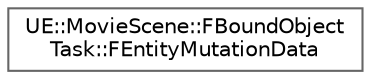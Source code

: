 digraph "Graphical Class Hierarchy"
{
 // INTERACTIVE_SVG=YES
 // LATEX_PDF_SIZE
  bgcolor="transparent";
  edge [fontname=Helvetica,fontsize=10,labelfontname=Helvetica,labelfontsize=10];
  node [fontname=Helvetica,fontsize=10,shape=box,height=0.2,width=0.4];
  rankdir="LR";
  Node0 [id="Node000000",label="UE::MovieScene::FBoundObject\lTask::FEntityMutationData",height=0.2,width=0.4,color="grey40", fillcolor="white", style="filled",URL="$de/d6a/structUE_1_1MovieScene_1_1FBoundObjectTask_1_1FEntityMutationData.html",tooltip=" "];
}
